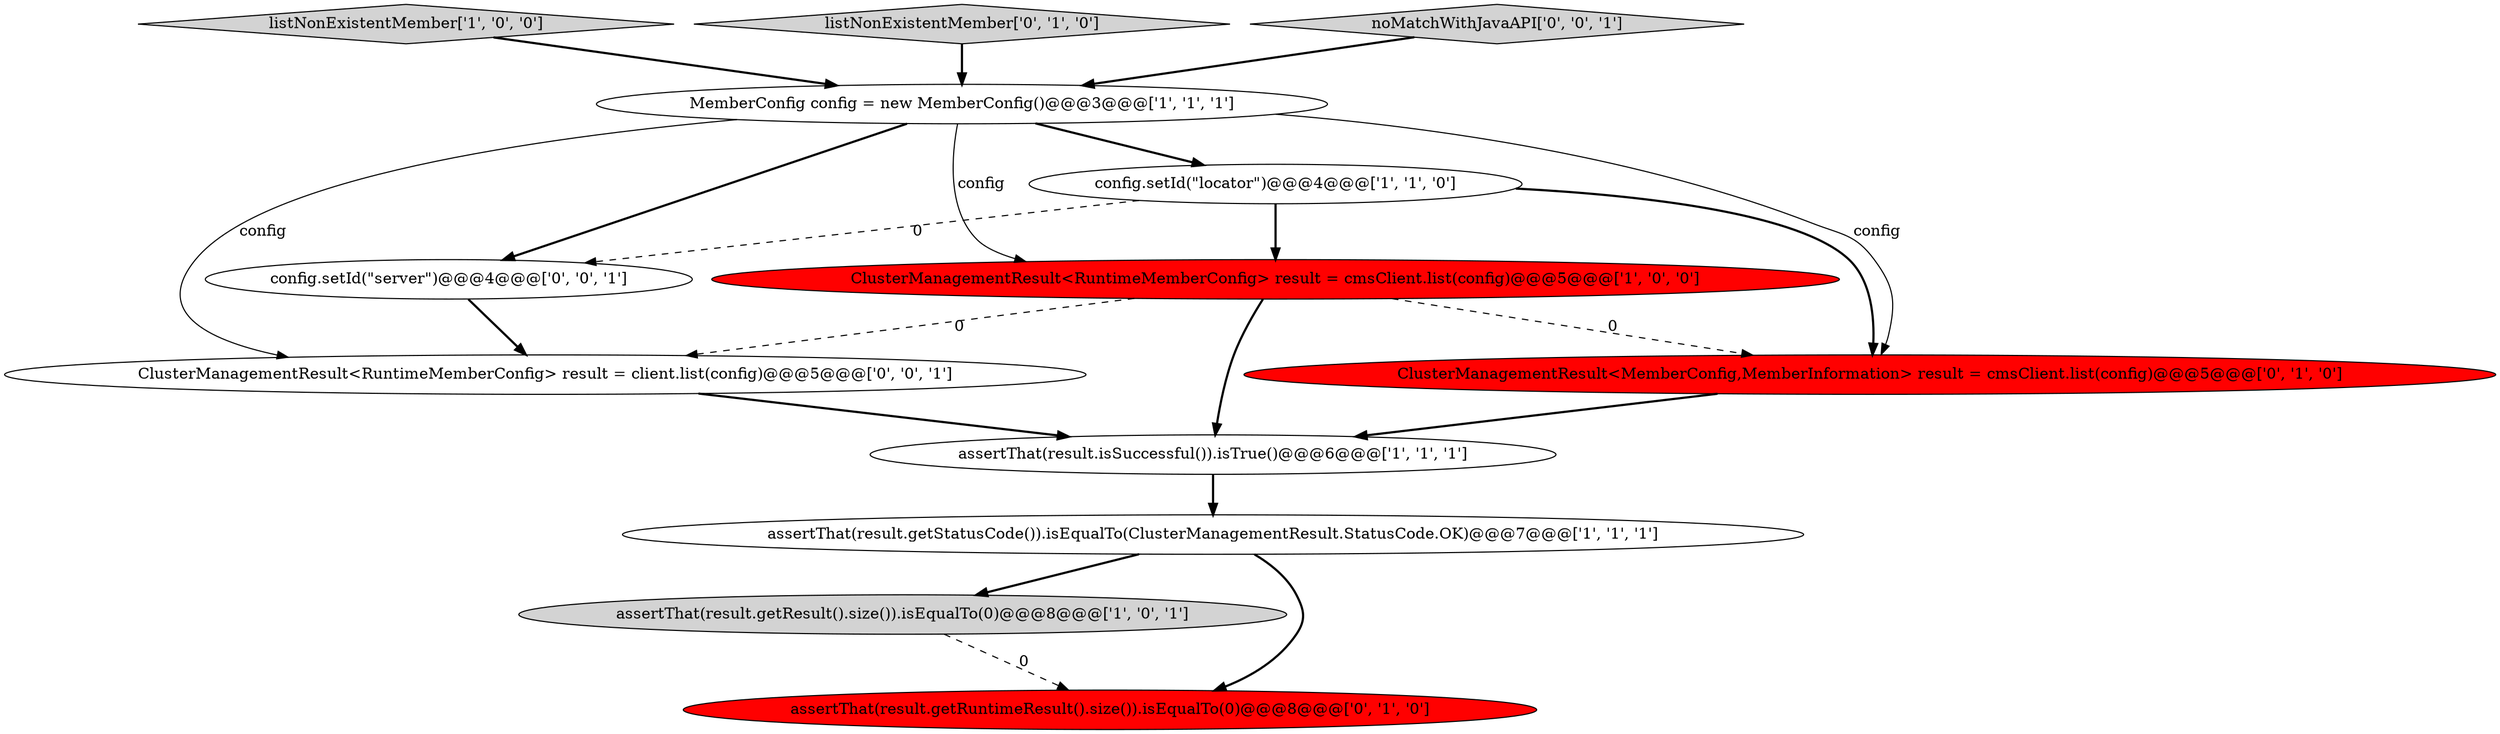 digraph {
6 [style = filled, label = "listNonExistentMember['1', '0', '0']", fillcolor = lightgray, shape = diamond image = "AAA0AAABBB1BBB"];
0 [style = filled, label = "assertThat(result.getResult().size()).isEqualTo(0)@@@8@@@['1', '0', '1']", fillcolor = lightgray, shape = ellipse image = "AAA0AAABBB1BBB"];
11 [style = filled, label = "ClusterManagementResult<RuntimeMemberConfig> result = client.list(config)@@@5@@@['0', '0', '1']", fillcolor = white, shape = ellipse image = "AAA0AAABBB3BBB"];
2 [style = filled, label = "config.setId(\"locator\")@@@4@@@['1', '1', '0']", fillcolor = white, shape = ellipse image = "AAA0AAABBB1BBB"];
8 [style = filled, label = "listNonExistentMember['0', '1', '0']", fillcolor = lightgray, shape = diamond image = "AAA0AAABBB2BBB"];
12 [style = filled, label = "noMatchWithJavaAPI['0', '0', '1']", fillcolor = lightgray, shape = diamond image = "AAA0AAABBB3BBB"];
7 [style = filled, label = "assertThat(result.getRuntimeResult().size()).isEqualTo(0)@@@8@@@['0', '1', '0']", fillcolor = red, shape = ellipse image = "AAA1AAABBB2BBB"];
1 [style = filled, label = "assertThat(result.isSuccessful()).isTrue()@@@6@@@['1', '1', '1']", fillcolor = white, shape = ellipse image = "AAA0AAABBB1BBB"];
4 [style = filled, label = "assertThat(result.getStatusCode()).isEqualTo(ClusterManagementResult.StatusCode.OK)@@@7@@@['1', '1', '1']", fillcolor = white, shape = ellipse image = "AAA0AAABBB1BBB"];
10 [style = filled, label = "config.setId(\"server\")@@@4@@@['0', '0', '1']", fillcolor = white, shape = ellipse image = "AAA0AAABBB3BBB"];
9 [style = filled, label = "ClusterManagementResult<MemberConfig,MemberInformation> result = cmsClient.list(config)@@@5@@@['0', '1', '0']", fillcolor = red, shape = ellipse image = "AAA1AAABBB2BBB"];
3 [style = filled, label = "MemberConfig config = new MemberConfig()@@@3@@@['1', '1', '1']", fillcolor = white, shape = ellipse image = "AAA0AAABBB1BBB"];
5 [style = filled, label = "ClusterManagementResult<RuntimeMemberConfig> result = cmsClient.list(config)@@@5@@@['1', '0', '0']", fillcolor = red, shape = ellipse image = "AAA1AAABBB1BBB"];
6->3 [style = bold, label=""];
1->4 [style = bold, label=""];
11->1 [style = bold, label=""];
8->3 [style = bold, label=""];
5->9 [style = dashed, label="0"];
2->9 [style = bold, label=""];
3->11 [style = solid, label="config"];
4->7 [style = bold, label=""];
2->10 [style = dashed, label="0"];
4->0 [style = bold, label=""];
3->10 [style = bold, label=""];
5->1 [style = bold, label=""];
3->2 [style = bold, label=""];
5->11 [style = dashed, label="0"];
3->5 [style = solid, label="config"];
3->9 [style = solid, label="config"];
12->3 [style = bold, label=""];
9->1 [style = bold, label=""];
0->7 [style = dashed, label="0"];
2->5 [style = bold, label=""];
10->11 [style = bold, label=""];
}
